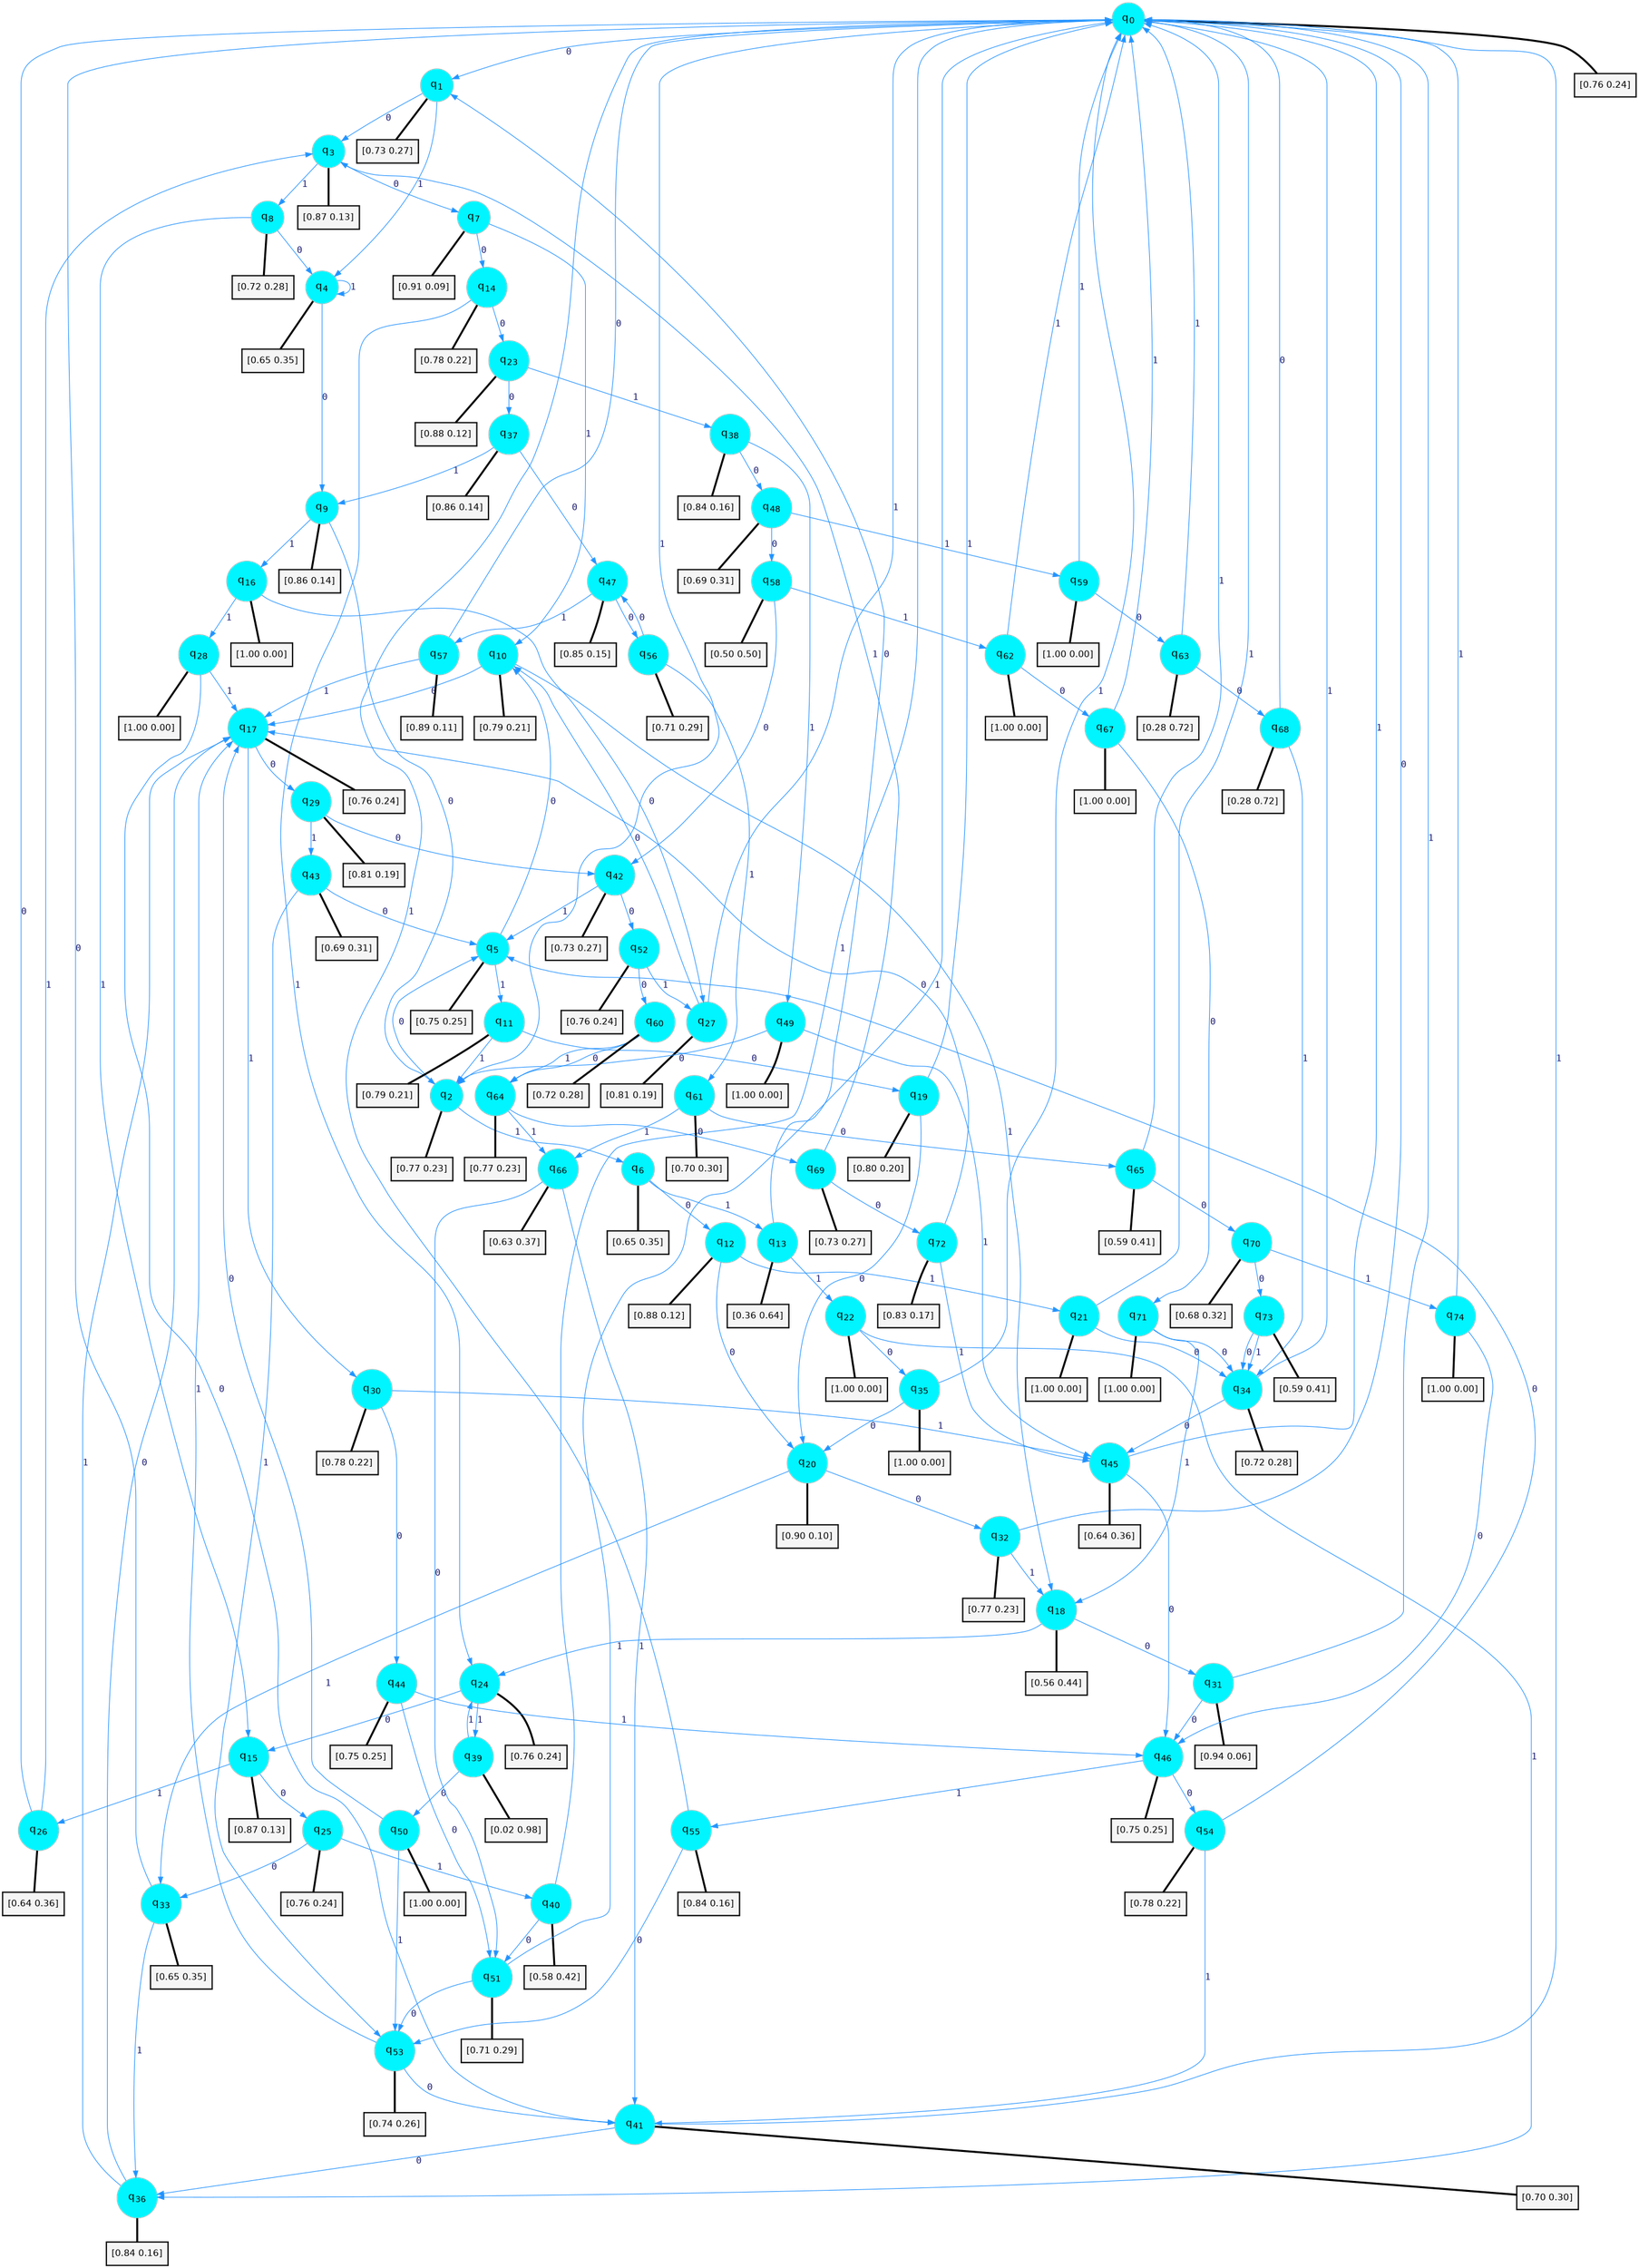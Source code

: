 digraph G {
graph [
bgcolor=transparent, dpi=300, rankdir=TD, size="40,25"];
node [
color=gray, fillcolor=turquoise1, fontcolor=black, fontname=Helvetica, fontsize=16, fontweight=bold, shape=circle, style=filled];
edge [
arrowsize=1, color=dodgerblue1, fontcolor=midnightblue, fontname=courier, fontweight=bold, penwidth=1, style=solid, weight=20];
0[label=<q<SUB>0</SUB>>];
1[label=<q<SUB>1</SUB>>];
2[label=<q<SUB>2</SUB>>];
3[label=<q<SUB>3</SUB>>];
4[label=<q<SUB>4</SUB>>];
5[label=<q<SUB>5</SUB>>];
6[label=<q<SUB>6</SUB>>];
7[label=<q<SUB>7</SUB>>];
8[label=<q<SUB>8</SUB>>];
9[label=<q<SUB>9</SUB>>];
10[label=<q<SUB>10</SUB>>];
11[label=<q<SUB>11</SUB>>];
12[label=<q<SUB>12</SUB>>];
13[label=<q<SUB>13</SUB>>];
14[label=<q<SUB>14</SUB>>];
15[label=<q<SUB>15</SUB>>];
16[label=<q<SUB>16</SUB>>];
17[label=<q<SUB>17</SUB>>];
18[label=<q<SUB>18</SUB>>];
19[label=<q<SUB>19</SUB>>];
20[label=<q<SUB>20</SUB>>];
21[label=<q<SUB>21</SUB>>];
22[label=<q<SUB>22</SUB>>];
23[label=<q<SUB>23</SUB>>];
24[label=<q<SUB>24</SUB>>];
25[label=<q<SUB>25</SUB>>];
26[label=<q<SUB>26</SUB>>];
27[label=<q<SUB>27</SUB>>];
28[label=<q<SUB>28</SUB>>];
29[label=<q<SUB>29</SUB>>];
30[label=<q<SUB>30</SUB>>];
31[label=<q<SUB>31</SUB>>];
32[label=<q<SUB>32</SUB>>];
33[label=<q<SUB>33</SUB>>];
34[label=<q<SUB>34</SUB>>];
35[label=<q<SUB>35</SUB>>];
36[label=<q<SUB>36</SUB>>];
37[label=<q<SUB>37</SUB>>];
38[label=<q<SUB>38</SUB>>];
39[label=<q<SUB>39</SUB>>];
40[label=<q<SUB>40</SUB>>];
41[label=<q<SUB>41</SUB>>];
42[label=<q<SUB>42</SUB>>];
43[label=<q<SUB>43</SUB>>];
44[label=<q<SUB>44</SUB>>];
45[label=<q<SUB>45</SUB>>];
46[label=<q<SUB>46</SUB>>];
47[label=<q<SUB>47</SUB>>];
48[label=<q<SUB>48</SUB>>];
49[label=<q<SUB>49</SUB>>];
50[label=<q<SUB>50</SUB>>];
51[label=<q<SUB>51</SUB>>];
52[label=<q<SUB>52</SUB>>];
53[label=<q<SUB>53</SUB>>];
54[label=<q<SUB>54</SUB>>];
55[label=<q<SUB>55</SUB>>];
56[label=<q<SUB>56</SUB>>];
57[label=<q<SUB>57</SUB>>];
58[label=<q<SUB>58</SUB>>];
59[label=<q<SUB>59</SUB>>];
60[label=<q<SUB>60</SUB>>];
61[label=<q<SUB>61</SUB>>];
62[label=<q<SUB>62</SUB>>];
63[label=<q<SUB>63</SUB>>];
64[label=<q<SUB>64</SUB>>];
65[label=<q<SUB>65</SUB>>];
66[label=<q<SUB>66</SUB>>];
67[label=<q<SUB>67</SUB>>];
68[label=<q<SUB>68</SUB>>];
69[label=<q<SUB>69</SUB>>];
70[label=<q<SUB>70</SUB>>];
71[label=<q<SUB>71</SUB>>];
72[label=<q<SUB>72</SUB>>];
73[label=<q<SUB>73</SUB>>];
74[label=<q<SUB>74</SUB>>];
75[label="[0.76 0.24]", shape=box,fontcolor=black, fontname=Helvetica, fontsize=14, penwidth=2, fillcolor=whitesmoke,color=black];
76[label="[0.73 0.27]", shape=box,fontcolor=black, fontname=Helvetica, fontsize=14, penwidth=2, fillcolor=whitesmoke,color=black];
77[label="[0.77 0.23]", shape=box,fontcolor=black, fontname=Helvetica, fontsize=14, penwidth=2, fillcolor=whitesmoke,color=black];
78[label="[0.87 0.13]", shape=box,fontcolor=black, fontname=Helvetica, fontsize=14, penwidth=2, fillcolor=whitesmoke,color=black];
79[label="[0.65 0.35]", shape=box,fontcolor=black, fontname=Helvetica, fontsize=14, penwidth=2, fillcolor=whitesmoke,color=black];
80[label="[0.75 0.25]", shape=box,fontcolor=black, fontname=Helvetica, fontsize=14, penwidth=2, fillcolor=whitesmoke,color=black];
81[label="[0.65 0.35]", shape=box,fontcolor=black, fontname=Helvetica, fontsize=14, penwidth=2, fillcolor=whitesmoke,color=black];
82[label="[0.91 0.09]", shape=box,fontcolor=black, fontname=Helvetica, fontsize=14, penwidth=2, fillcolor=whitesmoke,color=black];
83[label="[0.72 0.28]", shape=box,fontcolor=black, fontname=Helvetica, fontsize=14, penwidth=2, fillcolor=whitesmoke,color=black];
84[label="[0.86 0.14]", shape=box,fontcolor=black, fontname=Helvetica, fontsize=14, penwidth=2, fillcolor=whitesmoke,color=black];
85[label="[0.79 0.21]", shape=box,fontcolor=black, fontname=Helvetica, fontsize=14, penwidth=2, fillcolor=whitesmoke,color=black];
86[label="[0.79 0.21]", shape=box,fontcolor=black, fontname=Helvetica, fontsize=14, penwidth=2, fillcolor=whitesmoke,color=black];
87[label="[0.88 0.12]", shape=box,fontcolor=black, fontname=Helvetica, fontsize=14, penwidth=2, fillcolor=whitesmoke,color=black];
88[label="[0.36 0.64]", shape=box,fontcolor=black, fontname=Helvetica, fontsize=14, penwidth=2, fillcolor=whitesmoke,color=black];
89[label="[0.78 0.22]", shape=box,fontcolor=black, fontname=Helvetica, fontsize=14, penwidth=2, fillcolor=whitesmoke,color=black];
90[label="[0.87 0.13]", shape=box,fontcolor=black, fontname=Helvetica, fontsize=14, penwidth=2, fillcolor=whitesmoke,color=black];
91[label="[1.00 0.00]", shape=box,fontcolor=black, fontname=Helvetica, fontsize=14, penwidth=2, fillcolor=whitesmoke,color=black];
92[label="[0.76 0.24]", shape=box,fontcolor=black, fontname=Helvetica, fontsize=14, penwidth=2, fillcolor=whitesmoke,color=black];
93[label="[0.56 0.44]", shape=box,fontcolor=black, fontname=Helvetica, fontsize=14, penwidth=2, fillcolor=whitesmoke,color=black];
94[label="[0.80 0.20]", shape=box,fontcolor=black, fontname=Helvetica, fontsize=14, penwidth=2, fillcolor=whitesmoke,color=black];
95[label="[0.90 0.10]", shape=box,fontcolor=black, fontname=Helvetica, fontsize=14, penwidth=2, fillcolor=whitesmoke,color=black];
96[label="[1.00 0.00]", shape=box,fontcolor=black, fontname=Helvetica, fontsize=14, penwidth=2, fillcolor=whitesmoke,color=black];
97[label="[1.00 0.00]", shape=box,fontcolor=black, fontname=Helvetica, fontsize=14, penwidth=2, fillcolor=whitesmoke,color=black];
98[label="[0.88 0.12]", shape=box,fontcolor=black, fontname=Helvetica, fontsize=14, penwidth=2, fillcolor=whitesmoke,color=black];
99[label="[0.76 0.24]", shape=box,fontcolor=black, fontname=Helvetica, fontsize=14, penwidth=2, fillcolor=whitesmoke,color=black];
100[label="[0.76 0.24]", shape=box,fontcolor=black, fontname=Helvetica, fontsize=14, penwidth=2, fillcolor=whitesmoke,color=black];
101[label="[0.64 0.36]", shape=box,fontcolor=black, fontname=Helvetica, fontsize=14, penwidth=2, fillcolor=whitesmoke,color=black];
102[label="[0.81 0.19]", shape=box,fontcolor=black, fontname=Helvetica, fontsize=14, penwidth=2, fillcolor=whitesmoke,color=black];
103[label="[1.00 0.00]", shape=box,fontcolor=black, fontname=Helvetica, fontsize=14, penwidth=2, fillcolor=whitesmoke,color=black];
104[label="[0.81 0.19]", shape=box,fontcolor=black, fontname=Helvetica, fontsize=14, penwidth=2, fillcolor=whitesmoke,color=black];
105[label="[0.78 0.22]", shape=box,fontcolor=black, fontname=Helvetica, fontsize=14, penwidth=2, fillcolor=whitesmoke,color=black];
106[label="[0.94 0.06]", shape=box,fontcolor=black, fontname=Helvetica, fontsize=14, penwidth=2, fillcolor=whitesmoke,color=black];
107[label="[0.77 0.23]", shape=box,fontcolor=black, fontname=Helvetica, fontsize=14, penwidth=2, fillcolor=whitesmoke,color=black];
108[label="[0.65 0.35]", shape=box,fontcolor=black, fontname=Helvetica, fontsize=14, penwidth=2, fillcolor=whitesmoke,color=black];
109[label="[0.72 0.28]", shape=box,fontcolor=black, fontname=Helvetica, fontsize=14, penwidth=2, fillcolor=whitesmoke,color=black];
110[label="[1.00 0.00]", shape=box,fontcolor=black, fontname=Helvetica, fontsize=14, penwidth=2, fillcolor=whitesmoke,color=black];
111[label="[0.84 0.16]", shape=box,fontcolor=black, fontname=Helvetica, fontsize=14, penwidth=2, fillcolor=whitesmoke,color=black];
112[label="[0.86 0.14]", shape=box,fontcolor=black, fontname=Helvetica, fontsize=14, penwidth=2, fillcolor=whitesmoke,color=black];
113[label="[0.84 0.16]", shape=box,fontcolor=black, fontname=Helvetica, fontsize=14, penwidth=2, fillcolor=whitesmoke,color=black];
114[label="[0.02 0.98]", shape=box,fontcolor=black, fontname=Helvetica, fontsize=14, penwidth=2, fillcolor=whitesmoke,color=black];
115[label="[0.58 0.42]", shape=box,fontcolor=black, fontname=Helvetica, fontsize=14, penwidth=2, fillcolor=whitesmoke,color=black];
116[label="[0.70 0.30]", shape=box,fontcolor=black, fontname=Helvetica, fontsize=14, penwidth=2, fillcolor=whitesmoke,color=black];
117[label="[0.73 0.27]", shape=box,fontcolor=black, fontname=Helvetica, fontsize=14, penwidth=2, fillcolor=whitesmoke,color=black];
118[label="[0.69 0.31]", shape=box,fontcolor=black, fontname=Helvetica, fontsize=14, penwidth=2, fillcolor=whitesmoke,color=black];
119[label="[0.75 0.25]", shape=box,fontcolor=black, fontname=Helvetica, fontsize=14, penwidth=2, fillcolor=whitesmoke,color=black];
120[label="[0.64 0.36]", shape=box,fontcolor=black, fontname=Helvetica, fontsize=14, penwidth=2, fillcolor=whitesmoke,color=black];
121[label="[0.75 0.25]", shape=box,fontcolor=black, fontname=Helvetica, fontsize=14, penwidth=2, fillcolor=whitesmoke,color=black];
122[label="[0.85 0.15]", shape=box,fontcolor=black, fontname=Helvetica, fontsize=14, penwidth=2, fillcolor=whitesmoke,color=black];
123[label="[0.69 0.31]", shape=box,fontcolor=black, fontname=Helvetica, fontsize=14, penwidth=2, fillcolor=whitesmoke,color=black];
124[label="[1.00 0.00]", shape=box,fontcolor=black, fontname=Helvetica, fontsize=14, penwidth=2, fillcolor=whitesmoke,color=black];
125[label="[1.00 0.00]", shape=box,fontcolor=black, fontname=Helvetica, fontsize=14, penwidth=2, fillcolor=whitesmoke,color=black];
126[label="[0.71 0.29]", shape=box,fontcolor=black, fontname=Helvetica, fontsize=14, penwidth=2, fillcolor=whitesmoke,color=black];
127[label="[0.76 0.24]", shape=box,fontcolor=black, fontname=Helvetica, fontsize=14, penwidth=2, fillcolor=whitesmoke,color=black];
128[label="[0.74 0.26]", shape=box,fontcolor=black, fontname=Helvetica, fontsize=14, penwidth=2, fillcolor=whitesmoke,color=black];
129[label="[0.78 0.22]", shape=box,fontcolor=black, fontname=Helvetica, fontsize=14, penwidth=2, fillcolor=whitesmoke,color=black];
130[label="[0.84 0.16]", shape=box,fontcolor=black, fontname=Helvetica, fontsize=14, penwidth=2, fillcolor=whitesmoke,color=black];
131[label="[0.71 0.29]", shape=box,fontcolor=black, fontname=Helvetica, fontsize=14, penwidth=2, fillcolor=whitesmoke,color=black];
132[label="[0.89 0.11]", shape=box,fontcolor=black, fontname=Helvetica, fontsize=14, penwidth=2, fillcolor=whitesmoke,color=black];
133[label="[0.50 0.50]", shape=box,fontcolor=black, fontname=Helvetica, fontsize=14, penwidth=2, fillcolor=whitesmoke,color=black];
134[label="[1.00 0.00]", shape=box,fontcolor=black, fontname=Helvetica, fontsize=14, penwidth=2, fillcolor=whitesmoke,color=black];
135[label="[0.72 0.28]", shape=box,fontcolor=black, fontname=Helvetica, fontsize=14, penwidth=2, fillcolor=whitesmoke,color=black];
136[label="[0.70 0.30]", shape=box,fontcolor=black, fontname=Helvetica, fontsize=14, penwidth=2, fillcolor=whitesmoke,color=black];
137[label="[1.00 0.00]", shape=box,fontcolor=black, fontname=Helvetica, fontsize=14, penwidth=2, fillcolor=whitesmoke,color=black];
138[label="[0.28 0.72]", shape=box,fontcolor=black, fontname=Helvetica, fontsize=14, penwidth=2, fillcolor=whitesmoke,color=black];
139[label="[0.77 0.23]", shape=box,fontcolor=black, fontname=Helvetica, fontsize=14, penwidth=2, fillcolor=whitesmoke,color=black];
140[label="[0.59 0.41]", shape=box,fontcolor=black, fontname=Helvetica, fontsize=14, penwidth=2, fillcolor=whitesmoke,color=black];
141[label="[0.63 0.37]", shape=box,fontcolor=black, fontname=Helvetica, fontsize=14, penwidth=2, fillcolor=whitesmoke,color=black];
142[label="[1.00 0.00]", shape=box,fontcolor=black, fontname=Helvetica, fontsize=14, penwidth=2, fillcolor=whitesmoke,color=black];
143[label="[0.28 0.72]", shape=box,fontcolor=black, fontname=Helvetica, fontsize=14, penwidth=2, fillcolor=whitesmoke,color=black];
144[label="[0.73 0.27]", shape=box,fontcolor=black, fontname=Helvetica, fontsize=14, penwidth=2, fillcolor=whitesmoke,color=black];
145[label="[0.68 0.32]", shape=box,fontcolor=black, fontname=Helvetica, fontsize=14, penwidth=2, fillcolor=whitesmoke,color=black];
146[label="[1.00 0.00]", shape=box,fontcolor=black, fontname=Helvetica, fontsize=14, penwidth=2, fillcolor=whitesmoke,color=black];
147[label="[0.83 0.17]", shape=box,fontcolor=black, fontname=Helvetica, fontsize=14, penwidth=2, fillcolor=whitesmoke,color=black];
148[label="[0.59 0.41]", shape=box,fontcolor=black, fontname=Helvetica, fontsize=14, penwidth=2, fillcolor=whitesmoke,color=black];
149[label="[1.00 0.00]", shape=box,fontcolor=black, fontname=Helvetica, fontsize=14, penwidth=2, fillcolor=whitesmoke,color=black];
0->1 [label=0];
0->2 [label=1];
0->75 [arrowhead=none, penwidth=3,color=black];
1->3 [label=0];
1->4 [label=1];
1->76 [arrowhead=none, penwidth=3,color=black];
2->5 [label=0];
2->6 [label=1];
2->77 [arrowhead=none, penwidth=3,color=black];
3->7 [label=0];
3->8 [label=1];
3->78 [arrowhead=none, penwidth=3,color=black];
4->9 [label=0];
4->4 [label=1];
4->79 [arrowhead=none, penwidth=3,color=black];
5->10 [label=0];
5->11 [label=1];
5->80 [arrowhead=none, penwidth=3,color=black];
6->12 [label=0];
6->13 [label=1];
6->81 [arrowhead=none, penwidth=3,color=black];
7->14 [label=0];
7->10 [label=1];
7->82 [arrowhead=none, penwidth=3,color=black];
8->4 [label=0];
8->15 [label=1];
8->83 [arrowhead=none, penwidth=3,color=black];
9->2 [label=0];
9->16 [label=1];
9->84 [arrowhead=none, penwidth=3,color=black];
10->17 [label=0];
10->18 [label=1];
10->85 [arrowhead=none, penwidth=3,color=black];
11->19 [label=0];
11->2 [label=1];
11->86 [arrowhead=none, penwidth=3,color=black];
12->20 [label=0];
12->21 [label=1];
12->87 [arrowhead=none, penwidth=3,color=black];
13->1 [label=0];
13->22 [label=1];
13->88 [arrowhead=none, penwidth=3,color=black];
14->23 [label=0];
14->24 [label=1];
14->89 [arrowhead=none, penwidth=3,color=black];
15->25 [label=0];
15->26 [label=1];
15->90 [arrowhead=none, penwidth=3,color=black];
16->27 [label=0];
16->28 [label=1];
16->91 [arrowhead=none, penwidth=3,color=black];
17->29 [label=0];
17->30 [label=1];
17->92 [arrowhead=none, penwidth=3,color=black];
18->31 [label=0];
18->24 [label=1];
18->93 [arrowhead=none, penwidth=3,color=black];
19->20 [label=0];
19->0 [label=1];
19->94 [arrowhead=none, penwidth=3,color=black];
20->32 [label=0];
20->33 [label=1];
20->95 [arrowhead=none, penwidth=3,color=black];
21->34 [label=0];
21->0 [label=1];
21->96 [arrowhead=none, penwidth=3,color=black];
22->35 [label=0];
22->36 [label=1];
22->97 [arrowhead=none, penwidth=3,color=black];
23->37 [label=0];
23->38 [label=1];
23->98 [arrowhead=none, penwidth=3,color=black];
24->15 [label=0];
24->39 [label=1];
24->99 [arrowhead=none, penwidth=3,color=black];
25->33 [label=0];
25->40 [label=1];
25->100 [arrowhead=none, penwidth=3,color=black];
26->0 [label=0];
26->3 [label=1];
26->101 [arrowhead=none, penwidth=3,color=black];
27->10 [label=0];
27->0 [label=1];
27->102 [arrowhead=none, penwidth=3,color=black];
28->41 [label=0];
28->17 [label=1];
28->103 [arrowhead=none, penwidth=3,color=black];
29->42 [label=0];
29->43 [label=1];
29->104 [arrowhead=none, penwidth=3,color=black];
30->44 [label=0];
30->45 [label=1];
30->105 [arrowhead=none, penwidth=3,color=black];
31->46 [label=0];
31->0 [label=1];
31->106 [arrowhead=none, penwidth=3,color=black];
32->0 [label=0];
32->18 [label=1];
32->107 [arrowhead=none, penwidth=3,color=black];
33->0 [label=0];
33->36 [label=1];
33->108 [arrowhead=none, penwidth=3,color=black];
34->45 [label=0];
34->0 [label=1];
34->109 [arrowhead=none, penwidth=3,color=black];
35->20 [label=0];
35->0 [label=1];
35->110 [arrowhead=none, penwidth=3,color=black];
36->17 [label=0];
36->17 [label=1];
36->111 [arrowhead=none, penwidth=3,color=black];
37->47 [label=0];
37->9 [label=1];
37->112 [arrowhead=none, penwidth=3,color=black];
38->48 [label=0];
38->49 [label=1];
38->113 [arrowhead=none, penwidth=3,color=black];
39->50 [label=0];
39->24 [label=1];
39->114 [arrowhead=none, penwidth=3,color=black];
40->51 [label=0];
40->0 [label=1];
40->115 [arrowhead=none, penwidth=3,color=black];
41->36 [label=0];
41->0 [label=1];
41->116 [arrowhead=none, penwidth=3,color=black];
42->52 [label=0];
42->5 [label=1];
42->117 [arrowhead=none, penwidth=3,color=black];
43->5 [label=0];
43->53 [label=1];
43->118 [arrowhead=none, penwidth=3,color=black];
44->51 [label=0];
44->46 [label=1];
44->119 [arrowhead=none, penwidth=3,color=black];
45->46 [label=0];
45->0 [label=1];
45->120 [arrowhead=none, penwidth=3,color=black];
46->54 [label=0];
46->55 [label=1];
46->121 [arrowhead=none, penwidth=3,color=black];
47->56 [label=0];
47->57 [label=1];
47->122 [arrowhead=none, penwidth=3,color=black];
48->58 [label=0];
48->59 [label=1];
48->123 [arrowhead=none, penwidth=3,color=black];
49->2 [label=0];
49->45 [label=1];
49->124 [arrowhead=none, penwidth=3,color=black];
50->17 [label=0];
50->53 [label=1];
50->125 [arrowhead=none, penwidth=3,color=black];
51->53 [label=0];
51->0 [label=1];
51->126 [arrowhead=none, penwidth=3,color=black];
52->60 [label=0];
52->27 [label=1];
52->127 [arrowhead=none, penwidth=3,color=black];
53->41 [label=0];
53->17 [label=1];
53->128 [arrowhead=none, penwidth=3,color=black];
54->5 [label=0];
54->41 [label=1];
54->129 [arrowhead=none, penwidth=3,color=black];
55->53 [label=0];
55->0 [label=1];
55->130 [arrowhead=none, penwidth=3,color=black];
56->47 [label=0];
56->61 [label=1];
56->131 [arrowhead=none, penwidth=3,color=black];
57->0 [label=0];
57->17 [label=1];
57->132 [arrowhead=none, penwidth=3,color=black];
58->42 [label=0];
58->62 [label=1];
58->133 [arrowhead=none, penwidth=3,color=black];
59->63 [label=0];
59->0 [label=1];
59->134 [arrowhead=none, penwidth=3,color=black];
60->64 [label=0];
60->64 [label=1];
60->135 [arrowhead=none, penwidth=3,color=black];
61->65 [label=0];
61->66 [label=1];
61->136 [arrowhead=none, penwidth=3,color=black];
62->67 [label=0];
62->0 [label=1];
62->137 [arrowhead=none, penwidth=3,color=black];
63->68 [label=0];
63->0 [label=1];
63->138 [arrowhead=none, penwidth=3,color=black];
64->69 [label=0];
64->66 [label=1];
64->139 [arrowhead=none, penwidth=3,color=black];
65->70 [label=0];
65->0 [label=1];
65->140 [arrowhead=none, penwidth=3,color=black];
66->51 [label=0];
66->41 [label=1];
66->141 [arrowhead=none, penwidth=3,color=black];
67->71 [label=0];
67->0 [label=1];
67->142 [arrowhead=none, penwidth=3,color=black];
68->0 [label=0];
68->34 [label=1];
68->143 [arrowhead=none, penwidth=3,color=black];
69->72 [label=0];
69->3 [label=1];
69->144 [arrowhead=none, penwidth=3,color=black];
70->73 [label=0];
70->74 [label=1];
70->145 [arrowhead=none, penwidth=3,color=black];
71->34 [label=0];
71->18 [label=1];
71->146 [arrowhead=none, penwidth=3,color=black];
72->17 [label=0];
72->45 [label=1];
72->147 [arrowhead=none, penwidth=3,color=black];
73->34 [label=0];
73->34 [label=1];
73->148 [arrowhead=none, penwidth=3,color=black];
74->46 [label=0];
74->0 [label=1];
74->149 [arrowhead=none, penwidth=3,color=black];
}
